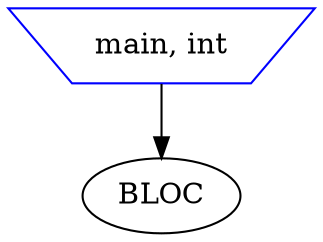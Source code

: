 digraph G {
node0 [label="main, int" shape=invtrapezium color=blue];
node1 [label="BLOC" shape=ellipse color=black];
node0 -> node1;
}
